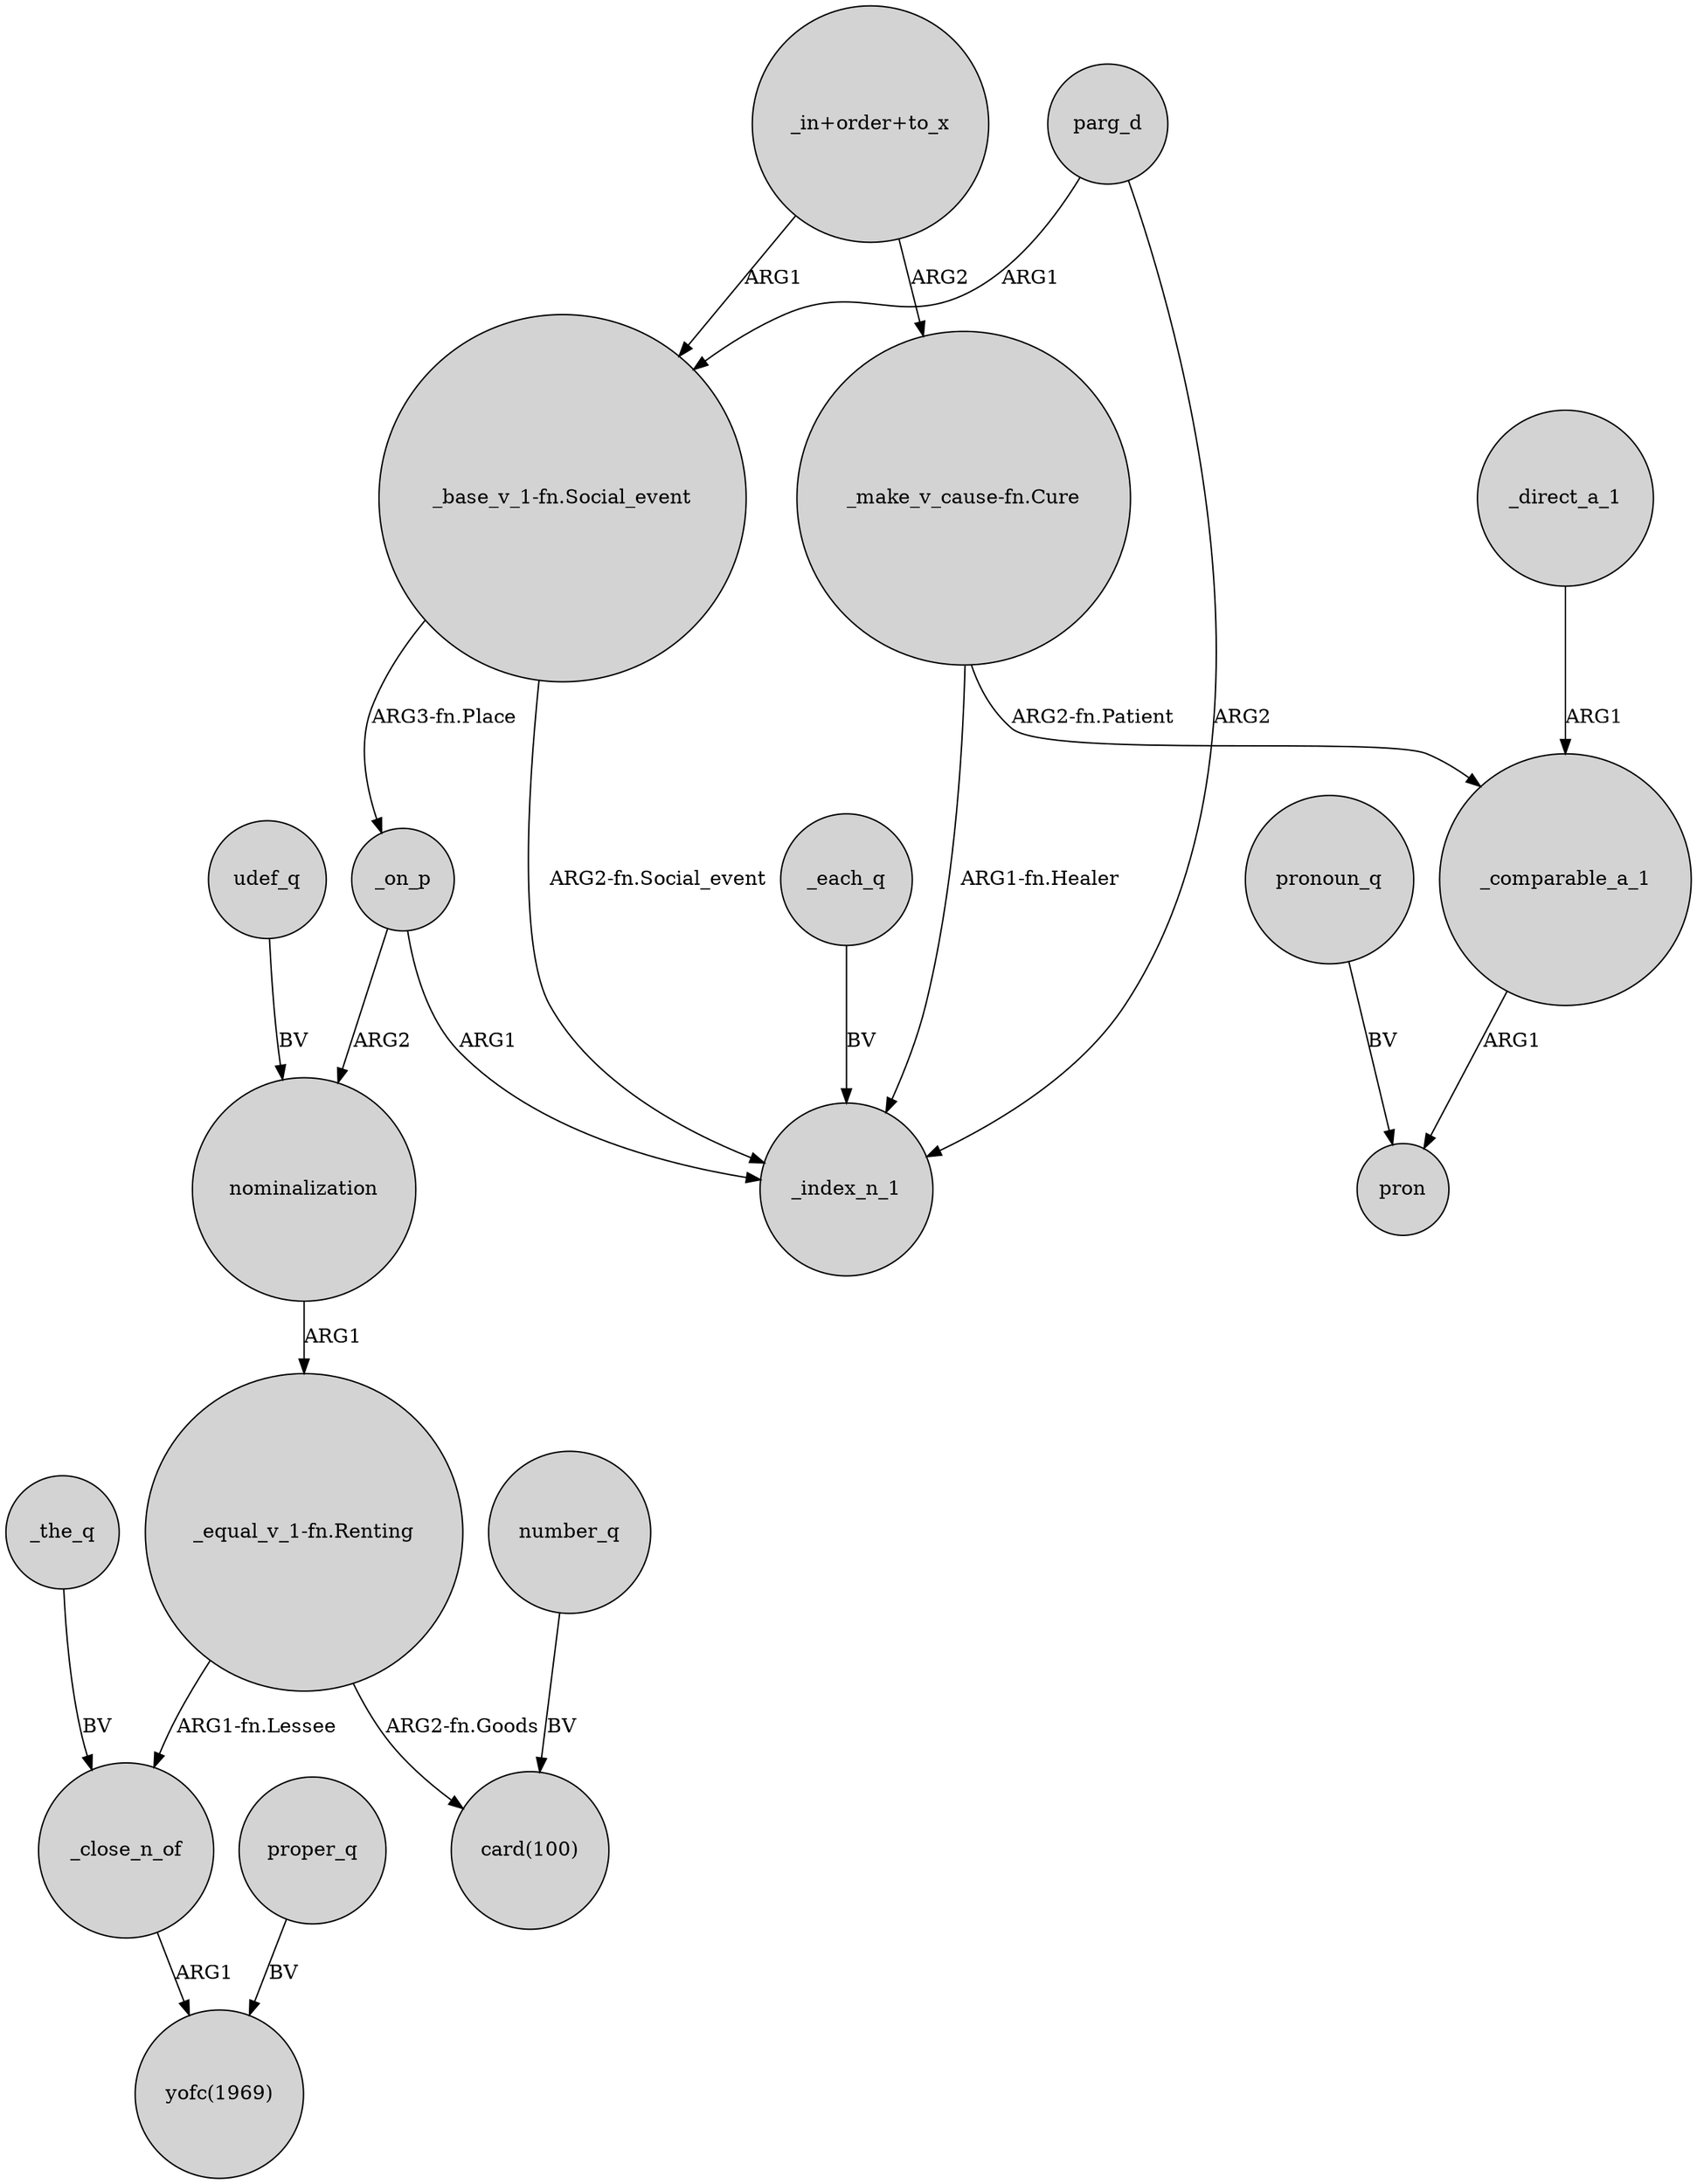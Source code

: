 digraph {
	node [shape=circle style=filled]
	"_base_v_1-fn.Social_event" -> _on_p [label="ARG3-fn.Place"]
	"_in+order+to_x" -> "_base_v_1-fn.Social_event" [label=ARG1]
	nominalization -> "_equal_v_1-fn.Renting" [label=ARG1]
	_on_p -> nominalization [label=ARG2]
	udef_q -> nominalization [label=BV]
	"_in+order+to_x" -> "_make_v_cause-fn.Cure" [label=ARG2]
	_each_q -> _index_n_1 [label=BV]
	proper_q -> "yofc(1969)" [label=BV]
	_on_p -> _index_n_1 [label=ARG1]
	"_make_v_cause-fn.Cure" -> _index_n_1 [label="ARG1-fn.Healer"]
	_comparable_a_1 -> pron [label=ARG1]
	pronoun_q -> pron [label=BV]
	"_equal_v_1-fn.Renting" -> "card(100)" [label="ARG2-fn.Goods"]
	"_make_v_cause-fn.Cure" -> _comparable_a_1 [label="ARG2-fn.Patient"]
	"_base_v_1-fn.Social_event" -> _index_n_1 [label="ARG2-fn.Social_event"]
	_direct_a_1 -> _comparable_a_1 [label=ARG1]
	parg_d -> "_base_v_1-fn.Social_event" [label=ARG1]
	parg_d -> _index_n_1 [label=ARG2]
	_the_q -> _close_n_of [label=BV]
	number_q -> "card(100)" [label=BV]
	"_equal_v_1-fn.Renting" -> _close_n_of [label="ARG1-fn.Lessee"]
	_close_n_of -> "yofc(1969)" [label=ARG1]
}
